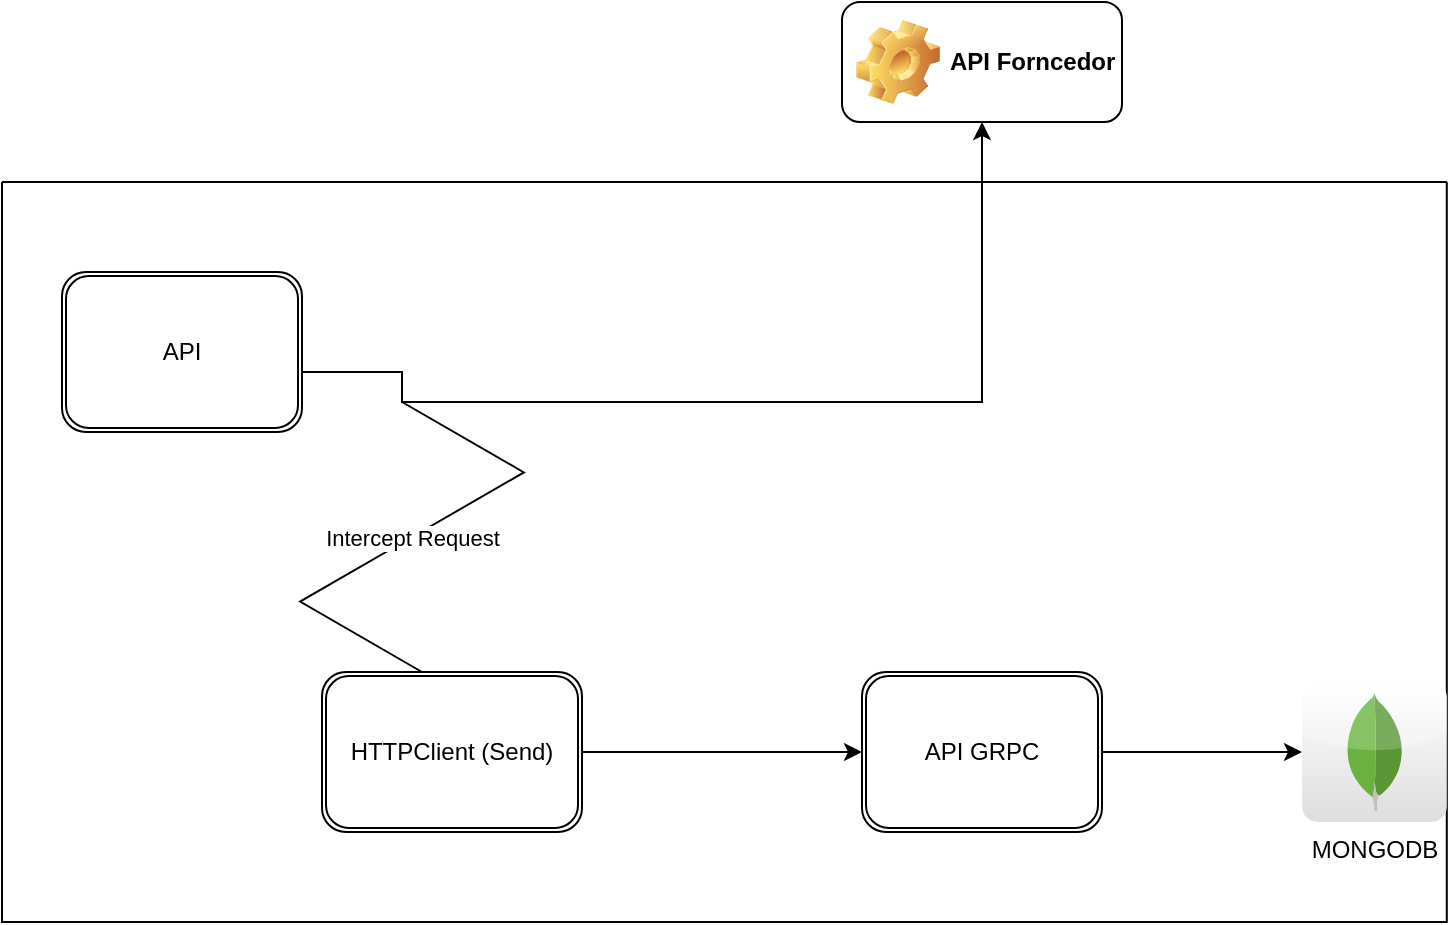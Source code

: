 <mxfile version="20.2.3" type="device"><diagram id="rz4QGFhMdoc-i6MgijWx" name="Página-1"><mxGraphModel dx="1093" dy="576" grid="1" gridSize="10" guides="1" tooltips="1" connect="1" arrows="1" fold="1" page="1" pageScale="1" pageWidth="827" pageHeight="1169" math="0" shadow="0"><root><mxCell id="0"/><mxCell id="1" parent="0"/><mxCell id="vYYg2-DczqwCMY01ExEw-10" value="API Forncedor" style="label;whiteSpace=wrap;html=1;image=img/clipart/Gear_128x128.png" vertex="1" parent="1"><mxGeometry x="490.0" y="270" width="140" height="60" as="geometry"/></mxCell><mxCell id="vYYg2-DczqwCMY01ExEw-21" value="" style="swimlane;startSize=0;" vertex="1" parent="1"><mxGeometry x="70" y="360" width="722.4" height="370" as="geometry"/></mxCell><mxCell id="vYYg2-DczqwCMY01ExEw-2" value="API" style="shape=ext;double=1;rounded=1;whiteSpace=wrap;html=1;" vertex="1" parent="vYYg2-DczqwCMY01ExEw-21"><mxGeometry x="30" y="45" width="120" height="80" as="geometry"/></mxCell><mxCell id="vYYg2-DczqwCMY01ExEw-11" value="API GRPC" style="shape=ext;double=1;rounded=1;whiteSpace=wrap;html=1;" vertex="1" parent="vYYg2-DczqwCMY01ExEw-21"><mxGeometry x="430" y="245" width="120" height="80" as="geometry"/></mxCell><mxCell id="vYYg2-DczqwCMY01ExEw-13" value="Intercept Request" style="edgeStyle=isometricEdgeStyle;endArrow=none;html=1;elbow=vertical;rounded=0;" edge="1" parent="vYYg2-DczqwCMY01ExEw-21"><mxGeometry width="50" height="100" relative="1" as="geometry"><mxPoint x="210" y="245" as="sourcePoint"/><mxPoint x="200" y="110" as="targetPoint"/></mxGeometry></mxCell><mxCell id="vYYg2-DczqwCMY01ExEw-17" value="MONGODB" style="dashed=0;outlineConnect=0;html=1;align=center;labelPosition=center;verticalLabelPosition=bottom;verticalAlign=top;shape=mxgraph.webicons.mongodb;gradientColor=#DFDEDE" vertex="1" parent="vYYg2-DczqwCMY01ExEw-21"><mxGeometry x="650" y="250" width="72.4" height="70" as="geometry"/></mxCell><mxCell id="vYYg2-DczqwCMY01ExEw-18" style="edgeStyle=orthogonalEdgeStyle;rounded=0;orthogonalLoop=1;jettySize=auto;html=1;" edge="1" parent="vYYg2-DczqwCMY01ExEw-21" source="vYYg2-DczqwCMY01ExEw-11" target="vYYg2-DczqwCMY01ExEw-17"><mxGeometry relative="1" as="geometry"/></mxCell><mxCell id="vYYg2-DczqwCMY01ExEw-20" style="edgeStyle=orthogonalEdgeStyle;rounded=0;orthogonalLoop=1;jettySize=auto;html=1;" edge="1" parent="vYYg2-DczqwCMY01ExEw-21" source="vYYg2-DczqwCMY01ExEw-19" target="vYYg2-DczqwCMY01ExEw-11"><mxGeometry relative="1" as="geometry"/></mxCell><mxCell id="vYYg2-DczqwCMY01ExEw-19" value="HTTPClient (Send)" style="shape=ext;double=1;rounded=1;whiteSpace=wrap;html=1;" vertex="1" parent="vYYg2-DczqwCMY01ExEw-21"><mxGeometry x="160" y="245" width="130" height="80" as="geometry"/></mxCell><mxCell id="vYYg2-DczqwCMY01ExEw-12" style="edgeStyle=orthogonalEdgeStyle;rounded=0;orthogonalLoop=1;jettySize=auto;html=1;entryX=0.5;entryY=1;entryDx=0;entryDy=0;" edge="1" parent="1" source="vYYg2-DczqwCMY01ExEw-2" target="vYYg2-DczqwCMY01ExEw-10"><mxGeometry relative="1" as="geometry"><mxPoint x="656.2" y="465" as="targetPoint"/><Array as="points"><mxPoint x="270" y="455"/><mxPoint x="270" y="470"/><mxPoint x="560" y="470"/></Array></mxGeometry></mxCell></root></mxGraphModel></diagram></mxfile>